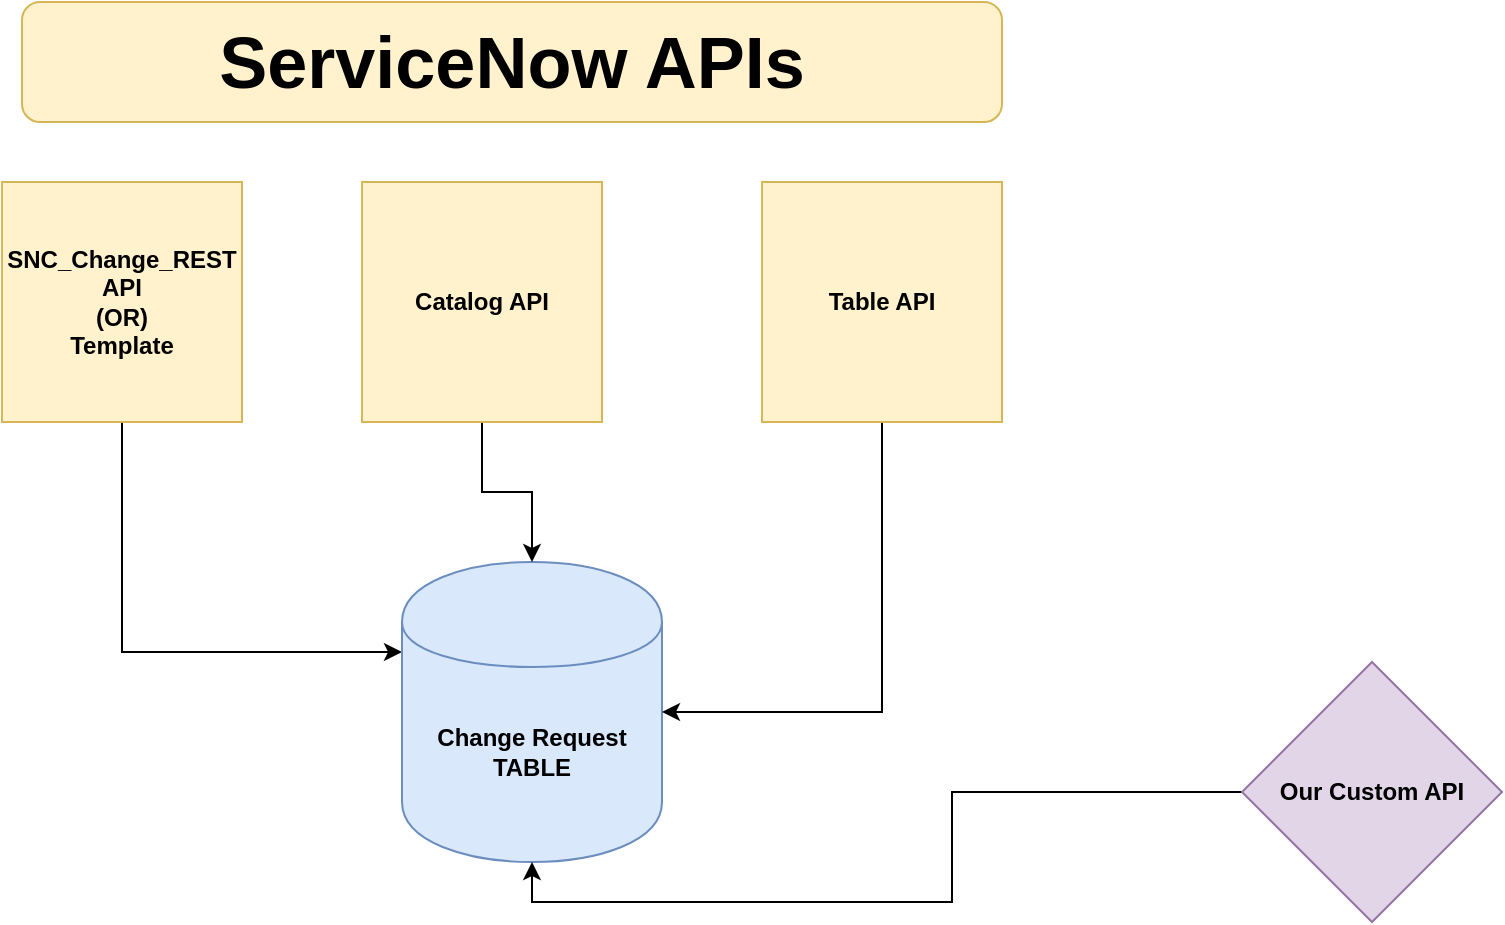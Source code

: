 <mxfile version="12.8.8" type="github">
  <diagram id="oHiCprA3IFH8lGFRSojk" name="Page-1">
    <mxGraphModel dx="1104" dy="602" grid="1" gridSize="10" guides="1" tooltips="1" connect="1" arrows="1" fold="1" page="1" pageScale="1" pageWidth="850" pageHeight="1100" math="0" shadow="0">
      <root>
        <mxCell id="0" />
        <mxCell id="1" parent="0" />
        <mxCell id="_5pC-eJP8VTCjAJsRGtt-10" style="edgeStyle=orthogonalEdgeStyle;rounded=0;orthogonalLoop=1;jettySize=auto;html=1;exitX=0.5;exitY=1;exitDx=0;exitDy=0;entryX=0;entryY=0.3;entryDx=0;entryDy=0;" parent="1" source="_5pC-eJP8VTCjAJsRGtt-1" target="_5pC-eJP8VTCjAJsRGtt-4" edge="1">
          <mxGeometry relative="1" as="geometry" />
        </mxCell>
        <mxCell id="_5pC-eJP8VTCjAJsRGtt-1" value="&lt;div&gt;&lt;b&gt;SNC_Change_REST&lt;/b&gt;&lt;/div&gt;&lt;div&gt;&lt;b&gt;API&lt;br&gt;&lt;/b&gt;&lt;/div&gt;&lt;div&gt;&lt;b&gt;(OR)&lt;/b&gt;&lt;/div&gt;&lt;div&gt;&lt;b&gt;Template&lt;br&gt;&lt;/b&gt;&lt;/div&gt;" style="whiteSpace=wrap;html=1;aspect=fixed;fillColor=#fff2cc;strokeColor=#d6b656;" parent="1" vertex="1">
          <mxGeometry x="80" y="100" width="120" height="120" as="geometry" />
        </mxCell>
        <mxCell id="_5pC-eJP8VTCjAJsRGtt-4" value="&lt;b&gt;Change Request TABLE&lt;/b&gt;" style="shape=cylinder;whiteSpace=wrap;html=1;boundedLbl=1;backgroundOutline=1;fillColor=#dae8fc;strokeColor=#6c8ebf;" parent="1" vertex="1">
          <mxGeometry x="280" y="290" width="130" height="150" as="geometry" />
        </mxCell>
        <mxCell id="_5pC-eJP8VTCjAJsRGtt-14" style="edgeStyle=orthogonalEdgeStyle;rounded=0;orthogonalLoop=1;jettySize=auto;html=1;exitX=0;exitY=0.5;exitDx=0;exitDy=0;entryX=0.5;entryY=1;entryDx=0;entryDy=0;" parent="1" source="_5pC-eJP8VTCjAJsRGtt-6" target="_5pC-eJP8VTCjAJsRGtt-4" edge="1">
          <mxGeometry relative="1" as="geometry" />
        </mxCell>
        <mxCell id="_5pC-eJP8VTCjAJsRGtt-6" value="&lt;b&gt;Our Custom API&lt;br&gt;&lt;/b&gt;" style="rhombus;whiteSpace=wrap;html=1;fillColor=#e1d5e7;strokeColor=#9673a6;" parent="1" vertex="1">
          <mxGeometry x="700" y="340" width="130" height="130" as="geometry" />
        </mxCell>
        <mxCell id="_5pC-eJP8VTCjAJsRGtt-11" style="edgeStyle=orthogonalEdgeStyle;rounded=0;orthogonalLoop=1;jettySize=auto;html=1;exitX=0.5;exitY=1;exitDx=0;exitDy=0;entryX=0.5;entryY=0;entryDx=0;entryDy=0;" parent="1" source="_5pC-eJP8VTCjAJsRGtt-7" target="_5pC-eJP8VTCjAJsRGtt-4" edge="1">
          <mxGeometry relative="1" as="geometry" />
        </mxCell>
        <mxCell id="_5pC-eJP8VTCjAJsRGtt-7" value="&lt;b&gt;Catalog API&lt;/b&gt;" style="whiteSpace=wrap;html=1;aspect=fixed;fillColor=#fff2cc;strokeColor=#d6b656;" parent="1" vertex="1">
          <mxGeometry x="260" y="100" width="120" height="120" as="geometry" />
        </mxCell>
        <mxCell id="_5pC-eJP8VTCjAJsRGtt-12" style="edgeStyle=orthogonalEdgeStyle;rounded=0;orthogonalLoop=1;jettySize=auto;html=1;exitX=0.5;exitY=1;exitDx=0;exitDy=0;entryX=1;entryY=0.5;entryDx=0;entryDy=0;" parent="1" source="_5pC-eJP8VTCjAJsRGtt-8" target="_5pC-eJP8VTCjAJsRGtt-4" edge="1">
          <mxGeometry relative="1" as="geometry" />
        </mxCell>
        <mxCell id="_5pC-eJP8VTCjAJsRGtt-8" value="&lt;b&gt;Table API&lt;br&gt;&lt;/b&gt;" style="whiteSpace=wrap;html=1;aspect=fixed;fillColor=#fff2cc;strokeColor=#d6b656;" parent="1" vertex="1">
          <mxGeometry x="460" y="100" width="120" height="120" as="geometry" />
        </mxCell>
        <mxCell id="ZsD5a7K_35UhfZUO9bxD-1" value="&lt;font style=&quot;font-size: 36px&quot;&gt;&lt;b&gt;ServiceNow APIs&lt;br&gt;&lt;/b&gt;&lt;/font&gt;" style="rounded=1;whiteSpace=wrap;html=1;fillColor=#fff2cc;strokeColor=#d6b656;" vertex="1" parent="1">
          <mxGeometry x="90" y="10" width="490" height="60" as="geometry" />
        </mxCell>
      </root>
    </mxGraphModel>
  </diagram>
</mxfile>
